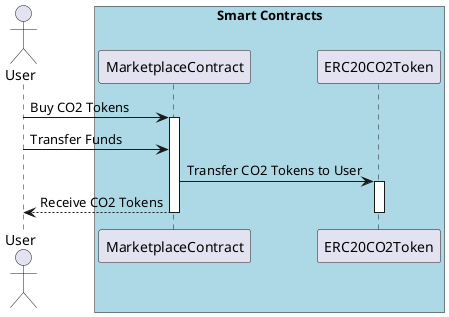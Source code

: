 @startuml

actor User

User -> MarketplaceContract: Buy CO2 Tokens

box "Smart Contracts" #LightBlue
  participant MarketplaceContract
  participant ERC20CO2Token
end box

activate MarketplaceContract

User -> MarketplaceContract: Transfer Funds

MarketplaceContract -> ERC20CO2Token: Transfer CO2 Tokens to User
activate ERC20CO2Token

User <-- MarketplaceContract: Receive CO2 Tokens
deactivate MarketplaceContract

deactivate ERC20CO2Token

@enduml

